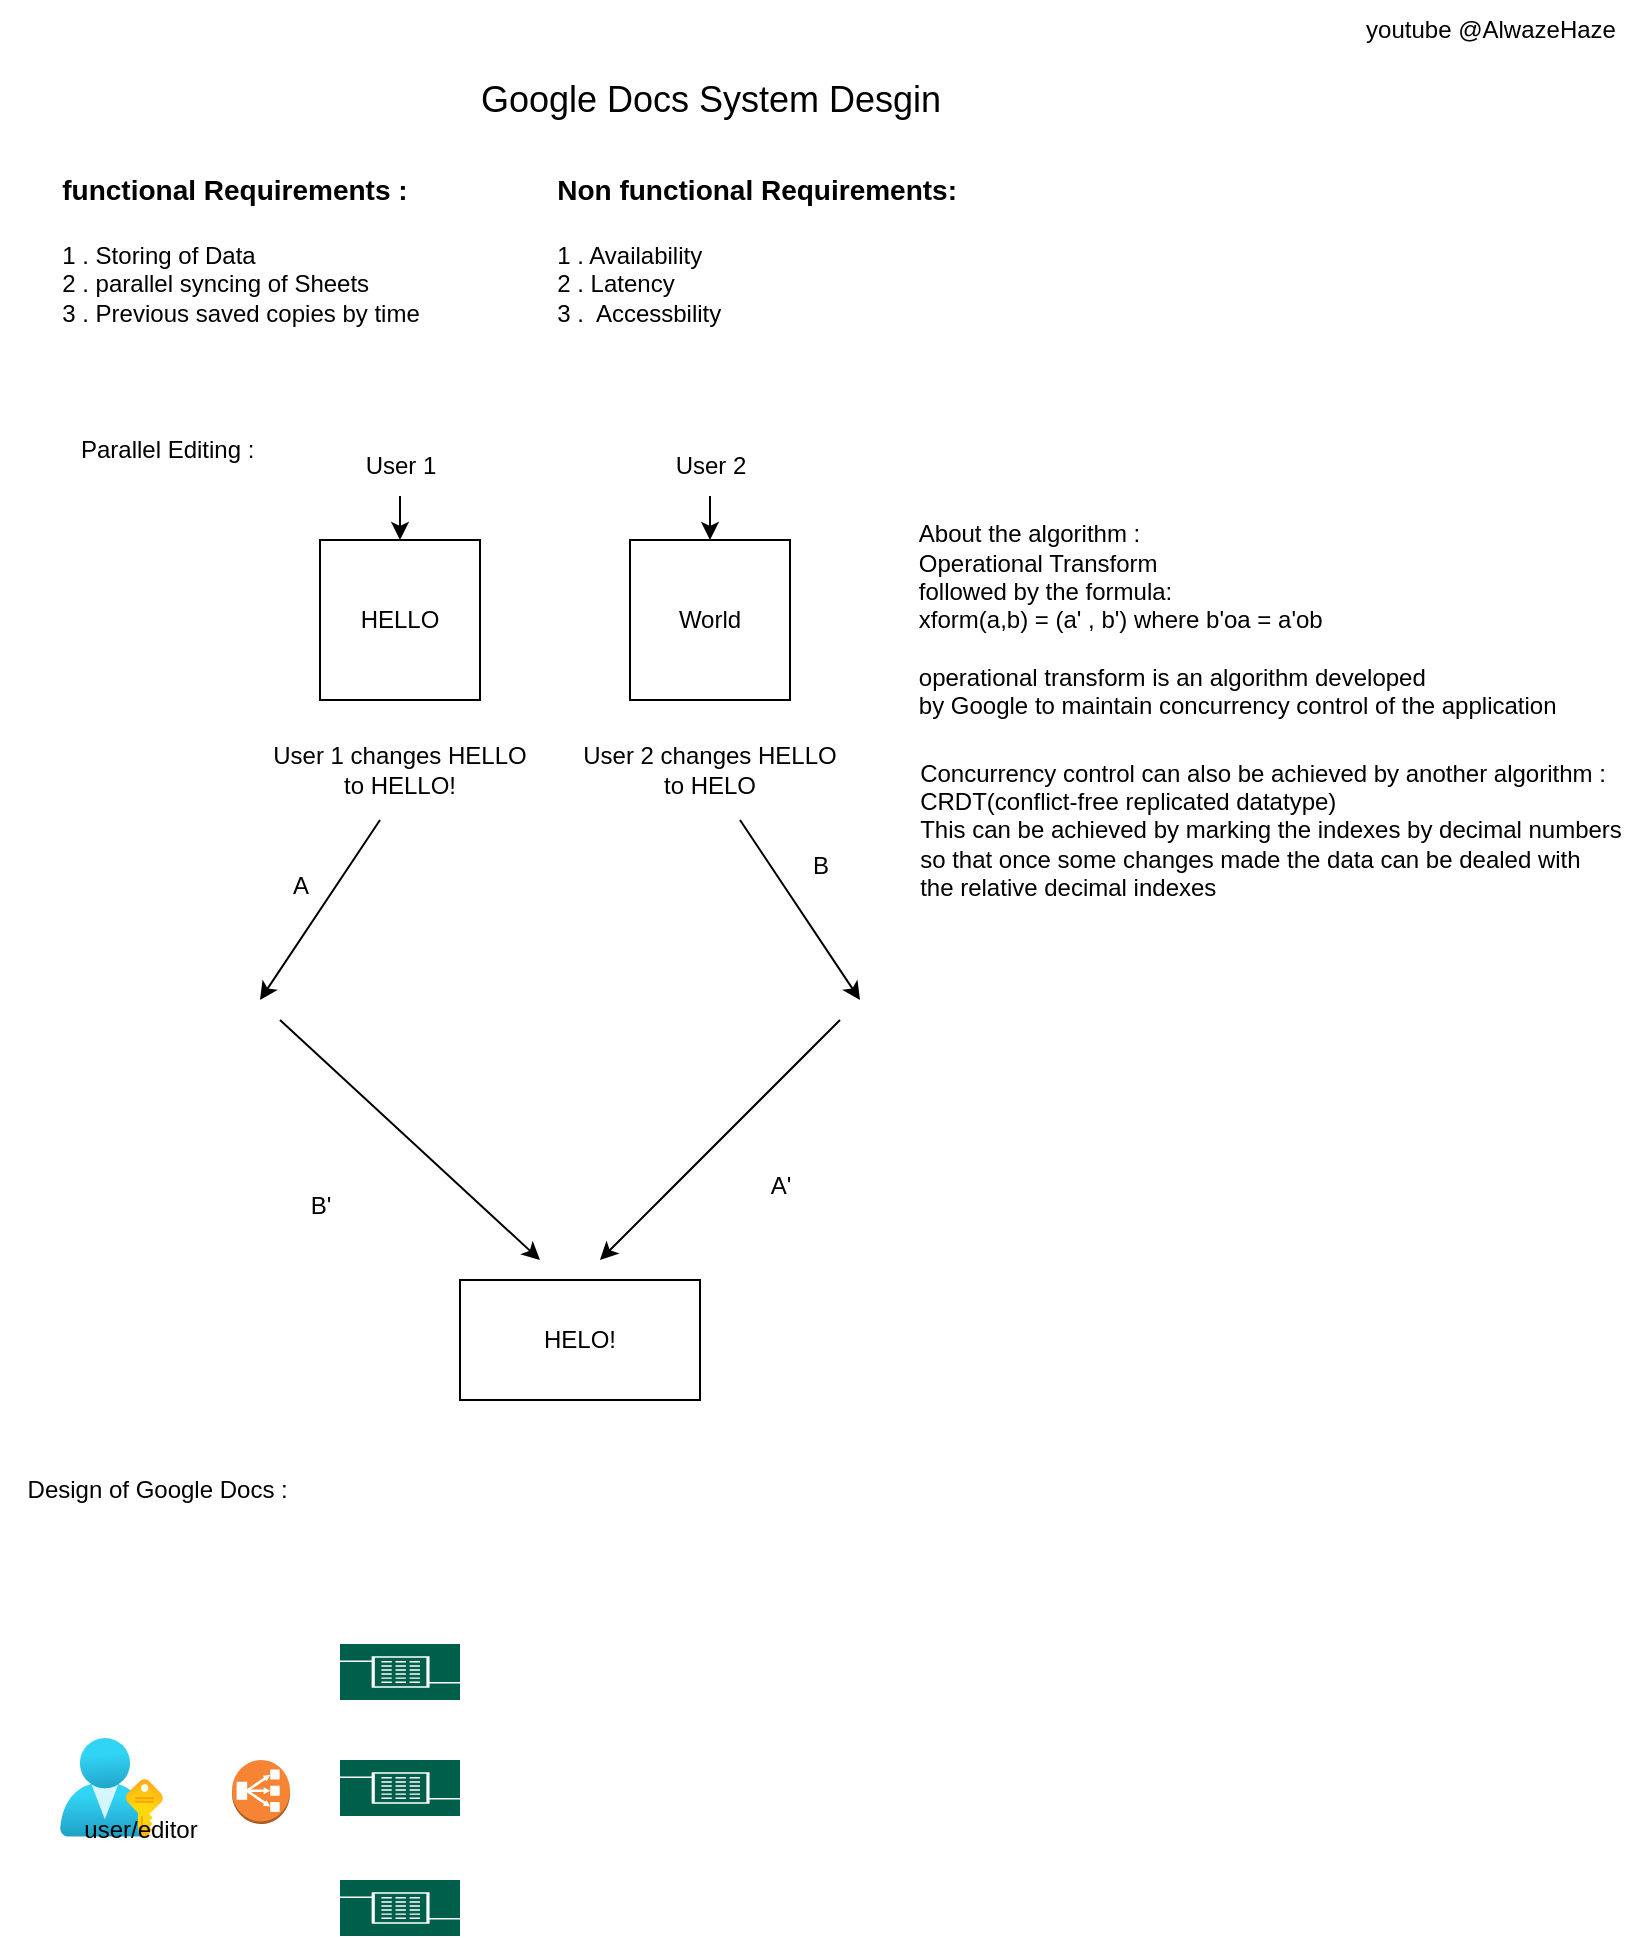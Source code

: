 <mxfile version="22.0.4" type="github">
  <diagram name="Page-1" id="7BegVZmtpEOkkxtolkV-">
    <mxGraphModel dx="1290" dy="579" grid="1" gridSize="10" guides="1" tooltips="1" connect="1" arrows="1" fold="1" page="1" pageScale="1" pageWidth="850" pageHeight="1100" math="0" shadow="0">
      <root>
        <mxCell id="0" />
        <mxCell id="1" parent="0" />
        <mxCell id="E9o07feoXJt3KzkXgWuz-1" value="youtube @AlwazeHaze" style="text;html=1;align=center;verticalAlign=middle;resizable=0;points=[];autosize=1;strokeColor=none;fillColor=none;" vertex="1" parent="1">
          <mxGeometry x="690" y="10" width="150" height="30" as="geometry" />
        </mxCell>
        <mxCell id="E9o07feoXJt3KzkXgWuz-2" value="&lt;font style=&quot;font-size: 18px;&quot;&gt;Google Docs System Desgin&lt;/font&gt;" style="text;html=1;align=center;verticalAlign=middle;resizable=0;points=[];autosize=1;strokeColor=none;fillColor=none;" vertex="1" parent="1">
          <mxGeometry x="250" y="40" width="250" height="40" as="geometry" />
        </mxCell>
        <mxCell id="E9o07feoXJt3KzkXgWuz-3" value="&lt;div style=&quot;text-align: justify;&quot;&gt;&lt;span style=&quot;background-color: initial;&quot;&gt;&lt;font style=&quot;font-size: 14px;&quot;&gt;&lt;b&gt;functional Requirements :&lt;/b&gt;&lt;/font&gt;&lt;/span&gt;&lt;/div&gt;&lt;div style=&quot;text-align: justify;&quot;&gt;&lt;span style=&quot;background-color: initial;&quot;&gt;&lt;font style=&quot;font-size: 14px;&quot;&gt;&lt;b&gt;&amp;nbsp;&lt;/b&gt;&lt;/font&gt;&lt;/span&gt;&lt;/div&gt;&lt;div style=&quot;text-align: justify;&quot;&gt;&lt;span style=&quot;background-color: initial;&quot;&gt;1 . Storing of Data&lt;/span&gt;&lt;/div&gt;&lt;div style=&quot;text-align: justify;&quot;&gt;&lt;span style=&quot;background-color: initial;&quot;&gt;2 . parallel syncing of Sheets&lt;/span&gt;&lt;/div&gt;&lt;div style=&quot;text-align: justify;&quot;&gt;&lt;span style=&quot;background-color: initial;&quot;&gt;3 . Previous saved copies by time&lt;/span&gt;&lt;/div&gt;" style="text;html=1;align=center;verticalAlign=middle;resizable=0;points=[];autosize=1;strokeColor=none;fillColor=none;" vertex="1" parent="1">
          <mxGeometry x="40" y="90" width="200" height="90" as="geometry" />
        </mxCell>
        <mxCell id="E9o07feoXJt3KzkXgWuz-4" value="&lt;div style=&quot;text-align: justify;&quot;&gt;&lt;b style=&quot;font-size: 14px; background-color: initial;&quot;&gt;Non functional Requirements:&amp;nbsp;&lt;br&gt;&amp;nbsp;&lt;/b&gt;&lt;br&gt;&lt;/div&gt;&lt;div style=&quot;text-align: justify;&quot;&gt;&lt;span style=&quot;background-color: initial;&quot;&gt;1 . Availability&lt;/span&gt;&lt;/div&gt;&lt;div style=&quot;text-align: justify;&quot;&gt;&lt;span style=&quot;background-color: initial;&quot;&gt;2 . Latency&lt;/span&gt;&lt;/div&gt;&lt;div style=&quot;text-align: justify;&quot;&gt;&lt;span style=&quot;background-color: initial;&quot;&gt;3 .&amp;nbsp; Accessbility&lt;/span&gt;&lt;/div&gt;" style="text;html=1;align=center;verticalAlign=middle;resizable=0;points=[];autosize=1;strokeColor=none;fillColor=none;" vertex="1" parent="1">
          <mxGeometry x="285" y="90" width="230" height="90" as="geometry" />
        </mxCell>
        <mxCell id="E9o07feoXJt3KzkXgWuz-5" value="Parallel Editing :&amp;nbsp;" style="text;html=1;align=center;verticalAlign=middle;resizable=0;points=[];autosize=1;strokeColor=none;fillColor=none;" vertex="1" parent="1">
          <mxGeometry x="50" y="220" width="110" height="30" as="geometry" />
        </mxCell>
        <mxCell id="E9o07feoXJt3KzkXgWuz-6" value="HELLO" style="whiteSpace=wrap;html=1;aspect=fixed;" vertex="1" parent="1">
          <mxGeometry x="180" y="280" width="80" height="80" as="geometry" />
        </mxCell>
        <mxCell id="E9o07feoXJt3KzkXgWuz-7" value="World" style="whiteSpace=wrap;html=1;aspect=fixed;" vertex="1" parent="1">
          <mxGeometry x="335" y="280" width="80" height="80" as="geometry" />
        </mxCell>
        <mxCell id="E9o07feoXJt3KzkXgWuz-11" value="" style="edgeStyle=orthogonalEdgeStyle;rounded=0;orthogonalLoop=1;jettySize=auto;html=1;" edge="1" parent="1" source="E9o07feoXJt3KzkXgWuz-8" target="E9o07feoXJt3KzkXgWuz-6">
          <mxGeometry relative="1" as="geometry" />
        </mxCell>
        <mxCell id="E9o07feoXJt3KzkXgWuz-8" value="User 1" style="text;html=1;align=center;verticalAlign=middle;resizable=0;points=[];autosize=1;strokeColor=none;fillColor=none;" vertex="1" parent="1">
          <mxGeometry x="190" y="228" width="60" height="30" as="geometry" />
        </mxCell>
        <mxCell id="E9o07feoXJt3KzkXgWuz-12" value="" style="edgeStyle=orthogonalEdgeStyle;rounded=0;orthogonalLoop=1;jettySize=auto;html=1;" edge="1" parent="1" source="E9o07feoXJt3KzkXgWuz-9" target="E9o07feoXJt3KzkXgWuz-7">
          <mxGeometry relative="1" as="geometry" />
        </mxCell>
        <mxCell id="E9o07feoXJt3KzkXgWuz-9" value="User 2" style="text;html=1;align=center;verticalAlign=middle;resizable=0;points=[];autosize=1;strokeColor=none;fillColor=none;" vertex="1" parent="1">
          <mxGeometry x="345" y="228" width="60" height="30" as="geometry" />
        </mxCell>
        <mxCell id="E9o07feoXJt3KzkXgWuz-14" value="User 1 changes HELLO to HELLO!" style="text;html=1;strokeColor=none;fillColor=none;align=center;verticalAlign=middle;whiteSpace=wrap;rounded=0;" vertex="1" parent="1">
          <mxGeometry x="150" y="380" width="140" height="30" as="geometry" />
        </mxCell>
        <mxCell id="E9o07feoXJt3KzkXgWuz-15" value="User 2 changes HELLO to HELO" style="text;html=1;strokeColor=none;fillColor=none;align=center;verticalAlign=middle;whiteSpace=wrap;rounded=0;" vertex="1" parent="1">
          <mxGeometry x="305" y="380" width="140" height="30" as="geometry" />
        </mxCell>
        <mxCell id="E9o07feoXJt3KzkXgWuz-16" value="" style="endArrow=classic;html=1;rounded=0;" edge="1" parent="1">
          <mxGeometry width="50" height="50" relative="1" as="geometry">
            <mxPoint x="210" y="420" as="sourcePoint" />
            <mxPoint x="150" y="510" as="targetPoint" />
          </mxGeometry>
        </mxCell>
        <mxCell id="E9o07feoXJt3KzkXgWuz-17" value="" style="endArrow=classic;html=1;rounded=0;" edge="1" parent="1">
          <mxGeometry width="50" height="50" relative="1" as="geometry">
            <mxPoint x="390" y="420" as="sourcePoint" />
            <mxPoint x="450" y="510" as="targetPoint" />
          </mxGeometry>
        </mxCell>
        <mxCell id="E9o07feoXJt3KzkXgWuz-20" value="" style="endArrow=classic;html=1;rounded=0;" edge="1" parent="1">
          <mxGeometry width="50" height="50" relative="1" as="geometry">
            <mxPoint x="160" y="520" as="sourcePoint" />
            <mxPoint x="290" y="640" as="targetPoint" />
          </mxGeometry>
        </mxCell>
        <mxCell id="E9o07feoXJt3KzkXgWuz-21" value="" style="endArrow=classic;html=1;rounded=0;" edge="1" parent="1">
          <mxGeometry width="50" height="50" relative="1" as="geometry">
            <mxPoint x="440" y="520" as="sourcePoint" />
            <mxPoint x="320" y="640" as="targetPoint" />
          </mxGeometry>
        </mxCell>
        <mxCell id="E9o07feoXJt3KzkXgWuz-22" value="HELO!" style="rounded=0;whiteSpace=wrap;html=1;" vertex="1" parent="1">
          <mxGeometry x="250" y="650" width="120" height="60" as="geometry" />
        </mxCell>
        <mxCell id="E9o07feoXJt3KzkXgWuz-23" value="A" style="text;html=1;align=center;verticalAlign=middle;resizable=0;points=[];autosize=1;strokeColor=none;fillColor=none;" vertex="1" parent="1">
          <mxGeometry x="155" y="438" width="30" height="30" as="geometry" />
        </mxCell>
        <mxCell id="E9o07feoXJt3KzkXgWuz-24" value="B" style="text;html=1;align=center;verticalAlign=middle;resizable=0;points=[];autosize=1;strokeColor=none;fillColor=none;" vertex="1" parent="1">
          <mxGeometry x="415" y="428" width="30" height="30" as="geometry" />
        </mxCell>
        <mxCell id="E9o07feoXJt3KzkXgWuz-25" value="B&#39;" style="text;html=1;align=center;verticalAlign=middle;resizable=0;points=[];autosize=1;strokeColor=none;fillColor=none;" vertex="1" parent="1">
          <mxGeometry x="165" y="598" width="30" height="30" as="geometry" />
        </mxCell>
        <mxCell id="E9o07feoXJt3KzkXgWuz-26" value="A&#39;" style="text;html=1;align=center;verticalAlign=middle;resizable=0;points=[];autosize=1;strokeColor=none;fillColor=none;" vertex="1" parent="1">
          <mxGeometry x="395" y="588" width="30" height="30" as="geometry" />
        </mxCell>
        <mxCell id="E9o07feoXJt3KzkXgWuz-27" value="&lt;div style=&quot;text-align: justify;&quot;&gt;&lt;span style=&quot;background-color: initial;&quot;&gt;About the algorithm :&amp;nbsp;&lt;/span&gt;&lt;/div&gt;&lt;div style=&quot;text-align: justify;&quot;&gt;&lt;span style=&quot;background-color: initial;&quot;&gt;Operational Transform&lt;/span&gt;&lt;/div&gt;&lt;div style=&quot;text-align: justify;&quot;&gt;&lt;span style=&quot;background-color: initial;&quot;&gt;followed by the formula:&amp;nbsp;&lt;/span&gt;&lt;/div&gt;&lt;div style=&quot;text-align: justify;&quot;&gt;&lt;span style=&quot;background-color: initial;&quot;&gt;xform(a,b) = (a&#39; , b&#39;) where b&#39;oa = a&#39;ob&lt;/span&gt;&lt;/div&gt;&lt;div style=&quot;text-align: justify;&quot;&gt;&lt;span style=&quot;background-color: initial;&quot;&gt;&lt;br&gt;&lt;/span&gt;&lt;/div&gt;&lt;div style=&quot;text-align: justify;&quot;&gt;&lt;span style=&quot;background-color: initial;&quot;&gt;operational transform is an algorithm developed&lt;/span&gt;&lt;/div&gt;&lt;div style=&quot;text-align: justify;&quot;&gt;&lt;span style=&quot;background-color: initial;&quot;&gt;by Google to maintain concurrency control of the application&amp;nbsp;&lt;/span&gt;&lt;/div&gt;" style="text;html=1;align=center;verticalAlign=middle;resizable=0;points=[];autosize=1;strokeColor=none;fillColor=none;" vertex="1" parent="1">
          <mxGeometry x="465" y="265" width="350" height="110" as="geometry" />
        </mxCell>
        <mxCell id="E9o07feoXJt3KzkXgWuz-29" value="Design of Google Docs :&amp;nbsp;" style="text;html=1;align=center;verticalAlign=middle;resizable=0;points=[];autosize=1;strokeColor=none;fillColor=none;" vertex="1" parent="1">
          <mxGeometry x="20" y="740" width="160" height="30" as="geometry" />
        </mxCell>
        <mxCell id="E9o07feoXJt3KzkXgWuz-31" value="&lt;div style=&quot;text-align: justify;&quot;&gt;Concurrency control can also be achieved by another algorithm :&amp;nbsp;&lt;/div&gt;&lt;div style=&quot;text-align: justify;&quot;&gt;CRDT(conflict-free replicated datatype)&amp;nbsp;&lt;/div&gt;&lt;div style=&quot;text-align: justify;&quot;&gt;This can be achieved by marking the indexes by decimal numbers&lt;/div&gt;&lt;div style=&quot;text-align: justify;&quot;&gt;so that once some changes made the data can be dealed with&amp;nbsp;&lt;/div&gt;&lt;div style=&quot;text-align: justify;&quot;&gt;the relative&amp;nbsp;&lt;span style=&quot;background-color: initial;&quot;&gt;decimal indexes&amp;nbsp;&lt;/span&gt;&lt;/div&gt;" style="text;html=1;align=center;verticalAlign=middle;resizable=0;points=[];autosize=1;strokeColor=none;fillColor=none;" vertex="1" parent="1">
          <mxGeometry x="470" y="380" width="370" height="90" as="geometry" />
        </mxCell>
        <mxCell id="E9o07feoXJt3KzkXgWuz-33" value="" style="image;aspect=fixed;html=1;points=[];align=center;fontSize=12;image=img/lib/azure2/azure_stack/User_Subscriptions.svg;" vertex="1" parent="1">
          <mxGeometry x="50" y="879" width="51.52" height="50" as="geometry" />
        </mxCell>
        <mxCell id="E9o07feoXJt3KzkXgWuz-34" value="user/editor" style="text;html=1;align=center;verticalAlign=middle;resizable=0;points=[];autosize=1;strokeColor=none;fillColor=none;" vertex="1" parent="1">
          <mxGeometry x="50.0" y="910" width="80" height="30" as="geometry" />
        </mxCell>
        <mxCell id="E9o07feoXJt3KzkXgWuz-35" value="" style="sketch=0;pointerEvents=1;shadow=0;dashed=0;html=1;strokeColor=none;fillColor=#005F4B;labelPosition=center;verticalLabelPosition=bottom;verticalAlign=top;align=center;outlineConnect=0;shape=mxgraph.veeam2.cpu_socket;" vertex="1" parent="1">
          <mxGeometry x="190" y="832" width="60" height="28" as="geometry" />
        </mxCell>
        <mxCell id="E9o07feoXJt3KzkXgWuz-36" value="" style="sketch=0;pointerEvents=1;shadow=0;dashed=0;html=1;strokeColor=none;fillColor=#005F4B;labelPosition=center;verticalLabelPosition=bottom;verticalAlign=top;align=center;outlineConnect=0;shape=mxgraph.veeam2.cpu_socket;" vertex="1" parent="1">
          <mxGeometry x="190" y="890" width="60" height="28" as="geometry" />
        </mxCell>
        <mxCell id="E9o07feoXJt3KzkXgWuz-37" value="" style="sketch=0;pointerEvents=1;shadow=0;dashed=0;html=1;strokeColor=none;fillColor=#005F4B;labelPosition=center;verticalLabelPosition=bottom;verticalAlign=top;align=center;outlineConnect=0;shape=mxgraph.veeam2.cpu_socket;" vertex="1" parent="1">
          <mxGeometry x="190" y="950" width="60" height="28" as="geometry" />
        </mxCell>
        <mxCell id="E9o07feoXJt3KzkXgWuz-40" value="" style="outlineConnect=0;dashed=0;verticalLabelPosition=bottom;verticalAlign=top;align=center;html=1;shape=mxgraph.aws3.classic_load_balancer;fillColor=#F58534;gradientColor=none;" vertex="1" parent="1">
          <mxGeometry x="136" y="890" width="29" height="32" as="geometry" />
        </mxCell>
      </root>
    </mxGraphModel>
  </diagram>
</mxfile>
